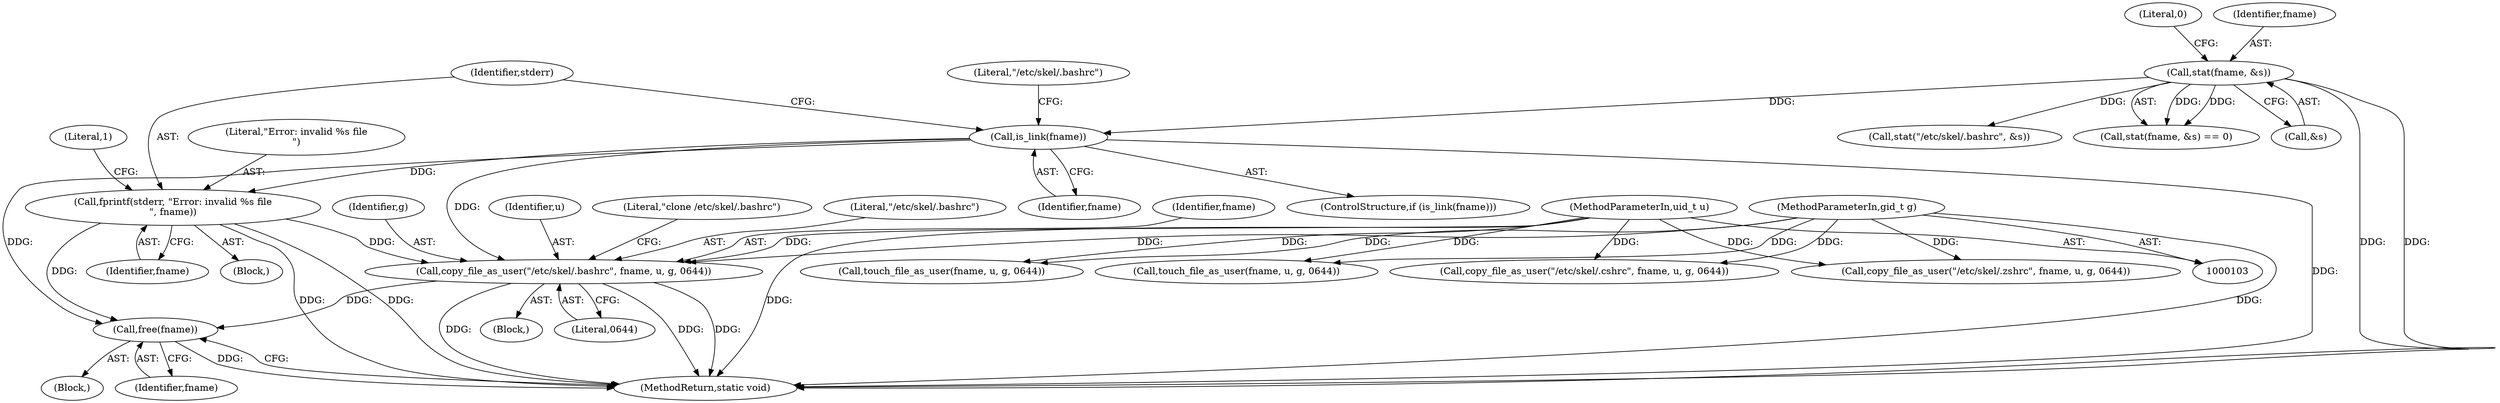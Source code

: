 digraph "0_firejail_38d418505e9ee2d326557e5639e8da49c298858f@API" {
"1000298" [label="(Call,copy_file_as_user(\"/etc/skel/.bashrc\", fname, u, g, 0644))"];
"1000281" [label="(Call,is_link(fname))"];
"1000274" [label="(Call,stat(fname, &s))"];
"1000284" [label="(Call,fprintf(stderr, \"Error: invalid %s file\n\", fname))"];
"1000105" [label="(MethodParameterIn,uid_t u)"];
"1000106" [label="(MethodParameterIn,gid_t g)"];
"1000306" [label="(Call,free(fname))"];
"1000285" [label="(Identifier,stderr)"];
"1000278" [label="(Literal,0)"];
"1000292" [label="(Call,stat(\"/etc/skel/.bashrc\", &s))"];
"1000307" [label="(Identifier,fname)"];
"1000287" [label="(Identifier,fname)"];
"1000281" [label="(Call,is_link(fname))"];
"1000273" [label="(Call,stat(fname, &s) == 0)"];
"1000177" [label="(Call,touch_file_as_user(fname, u, g, 0644))"];
"1000297" [label="(Block,)"];
"1000167" [label="(Call,copy_file_as_user(\"/etc/skel/.zshrc\", fname, u, g, 0644))"];
"1000303" [label="(Literal,0644)"];
"1000301" [label="(Identifier,u)"];
"1000284" [label="(Call,fprintf(stderr, \"Error: invalid %s file\n\", fname))"];
"1000248" [label="(Call,touch_file_as_user(fname, u, g, 0644))"];
"1000286" [label="(Literal,\"Error: invalid %s file\n\")"];
"1000305" [label="(Literal,\"clone /etc/skel/.bashrc\")"];
"1000308" [label="(MethodReturn,static void)"];
"1000289" [label="(Literal,1)"];
"1000298" [label="(Call,copy_file_as_user(\"/etc/skel/.bashrc\", fname, u, g, 0644))"];
"1000299" [label="(Literal,\"/etc/skel/.bashrc\")"];
"1000300" [label="(Identifier,fname)"];
"1000293" [label="(Literal,\"/etc/skel/.bashrc\")"];
"1000106" [label="(MethodParameterIn,gid_t g)"];
"1000282" [label="(Identifier,fname)"];
"1000275" [label="(Identifier,fname)"];
"1000238" [label="(Call,copy_file_as_user(\"/etc/skel/.cshrc\", fname, u, g, 0644))"];
"1000306" [label="(Call,free(fname))"];
"1000283" [label="(Block,)"];
"1000274" [label="(Call,stat(fname, &s))"];
"1000280" [label="(ControlStructure,if (is_link(fname)))"];
"1000276" [label="(Call,&s)"];
"1000105" [label="(MethodParameterIn,uid_t u)"];
"1000259" [label="(Block,)"];
"1000302" [label="(Identifier,g)"];
"1000298" -> "1000297"  [label="AST: "];
"1000298" -> "1000303"  [label="CFG: "];
"1000299" -> "1000298"  [label="AST: "];
"1000300" -> "1000298"  [label="AST: "];
"1000301" -> "1000298"  [label="AST: "];
"1000302" -> "1000298"  [label="AST: "];
"1000303" -> "1000298"  [label="AST: "];
"1000305" -> "1000298"  [label="CFG: "];
"1000298" -> "1000308"  [label="DDG: "];
"1000298" -> "1000308"  [label="DDG: "];
"1000298" -> "1000308"  [label="DDG: "];
"1000281" -> "1000298"  [label="DDG: "];
"1000284" -> "1000298"  [label="DDG: "];
"1000105" -> "1000298"  [label="DDG: "];
"1000106" -> "1000298"  [label="DDG: "];
"1000298" -> "1000306"  [label="DDG: "];
"1000281" -> "1000280"  [label="AST: "];
"1000281" -> "1000282"  [label="CFG: "];
"1000282" -> "1000281"  [label="AST: "];
"1000285" -> "1000281"  [label="CFG: "];
"1000293" -> "1000281"  [label="CFG: "];
"1000281" -> "1000308"  [label="DDG: "];
"1000274" -> "1000281"  [label="DDG: "];
"1000281" -> "1000284"  [label="DDG: "];
"1000281" -> "1000306"  [label="DDG: "];
"1000274" -> "1000273"  [label="AST: "];
"1000274" -> "1000276"  [label="CFG: "];
"1000275" -> "1000274"  [label="AST: "];
"1000276" -> "1000274"  [label="AST: "];
"1000278" -> "1000274"  [label="CFG: "];
"1000274" -> "1000308"  [label="DDG: "];
"1000274" -> "1000308"  [label="DDG: "];
"1000274" -> "1000273"  [label="DDG: "];
"1000274" -> "1000273"  [label="DDG: "];
"1000274" -> "1000292"  [label="DDG: "];
"1000284" -> "1000283"  [label="AST: "];
"1000284" -> "1000287"  [label="CFG: "];
"1000285" -> "1000284"  [label="AST: "];
"1000286" -> "1000284"  [label="AST: "];
"1000287" -> "1000284"  [label="AST: "];
"1000289" -> "1000284"  [label="CFG: "];
"1000284" -> "1000308"  [label="DDG: "];
"1000284" -> "1000308"  [label="DDG: "];
"1000284" -> "1000306"  [label="DDG: "];
"1000105" -> "1000103"  [label="AST: "];
"1000105" -> "1000308"  [label="DDG: "];
"1000105" -> "1000167"  [label="DDG: "];
"1000105" -> "1000177"  [label="DDG: "];
"1000105" -> "1000238"  [label="DDG: "];
"1000105" -> "1000248"  [label="DDG: "];
"1000106" -> "1000103"  [label="AST: "];
"1000106" -> "1000308"  [label="DDG: "];
"1000106" -> "1000167"  [label="DDG: "];
"1000106" -> "1000177"  [label="DDG: "];
"1000106" -> "1000238"  [label="DDG: "];
"1000106" -> "1000248"  [label="DDG: "];
"1000306" -> "1000259"  [label="AST: "];
"1000306" -> "1000307"  [label="CFG: "];
"1000307" -> "1000306"  [label="AST: "];
"1000308" -> "1000306"  [label="CFG: "];
"1000306" -> "1000308"  [label="DDG: "];
}
